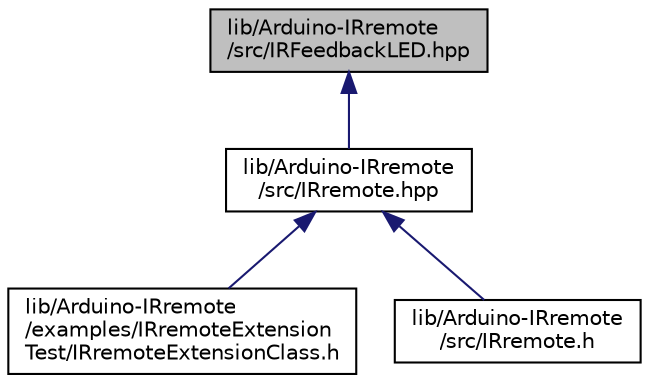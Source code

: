 digraph "lib/Arduino-IRremote/src/IRFeedbackLED.hpp"
{
 // LATEX_PDF_SIZE
  edge [fontname="Helvetica",fontsize="10",labelfontname="Helvetica",labelfontsize="10"];
  node [fontname="Helvetica",fontsize="10",shape=record];
  Node1 [label="lib/Arduino-IRremote\l/src/IRFeedbackLED.hpp",height=0.2,width=0.4,color="black", fillcolor="grey75", style="filled", fontcolor="black",tooltip="All Feedback LED specific functions are contained in this file."];
  Node1 -> Node2 [dir="back",color="midnightblue",fontsize="10",style="solid"];
  Node2 [label="lib/Arduino-IRremote\l/src/IRremote.hpp",height=0.2,width=0.4,color="black", fillcolor="white", style="filled",URL="$IRremote_8hpp.html",tooltip="Public API to the library."];
  Node2 -> Node3 [dir="back",color="midnightblue",fontsize="10",style="solid"];
  Node3 [label="lib/Arduino-IRremote\l/examples/IRremoteExtension\lTest/IRremoteExtensionClass.h",height=0.2,width=0.4,color="black", fillcolor="white", style="filled",URL="$IRremoteExtensionClass_8h_source.html",tooltip=" "];
  Node2 -> Node4 [dir="back",color="midnightblue",fontsize="10",style="solid"];
  Node4 [label="lib/Arduino-IRremote\l/src/IRremote.h",height=0.2,width=0.4,color="black", fillcolor="white", style="filled",URL="$IRremote_8h.html",tooltip="Stub for backward compatibility."];
}

